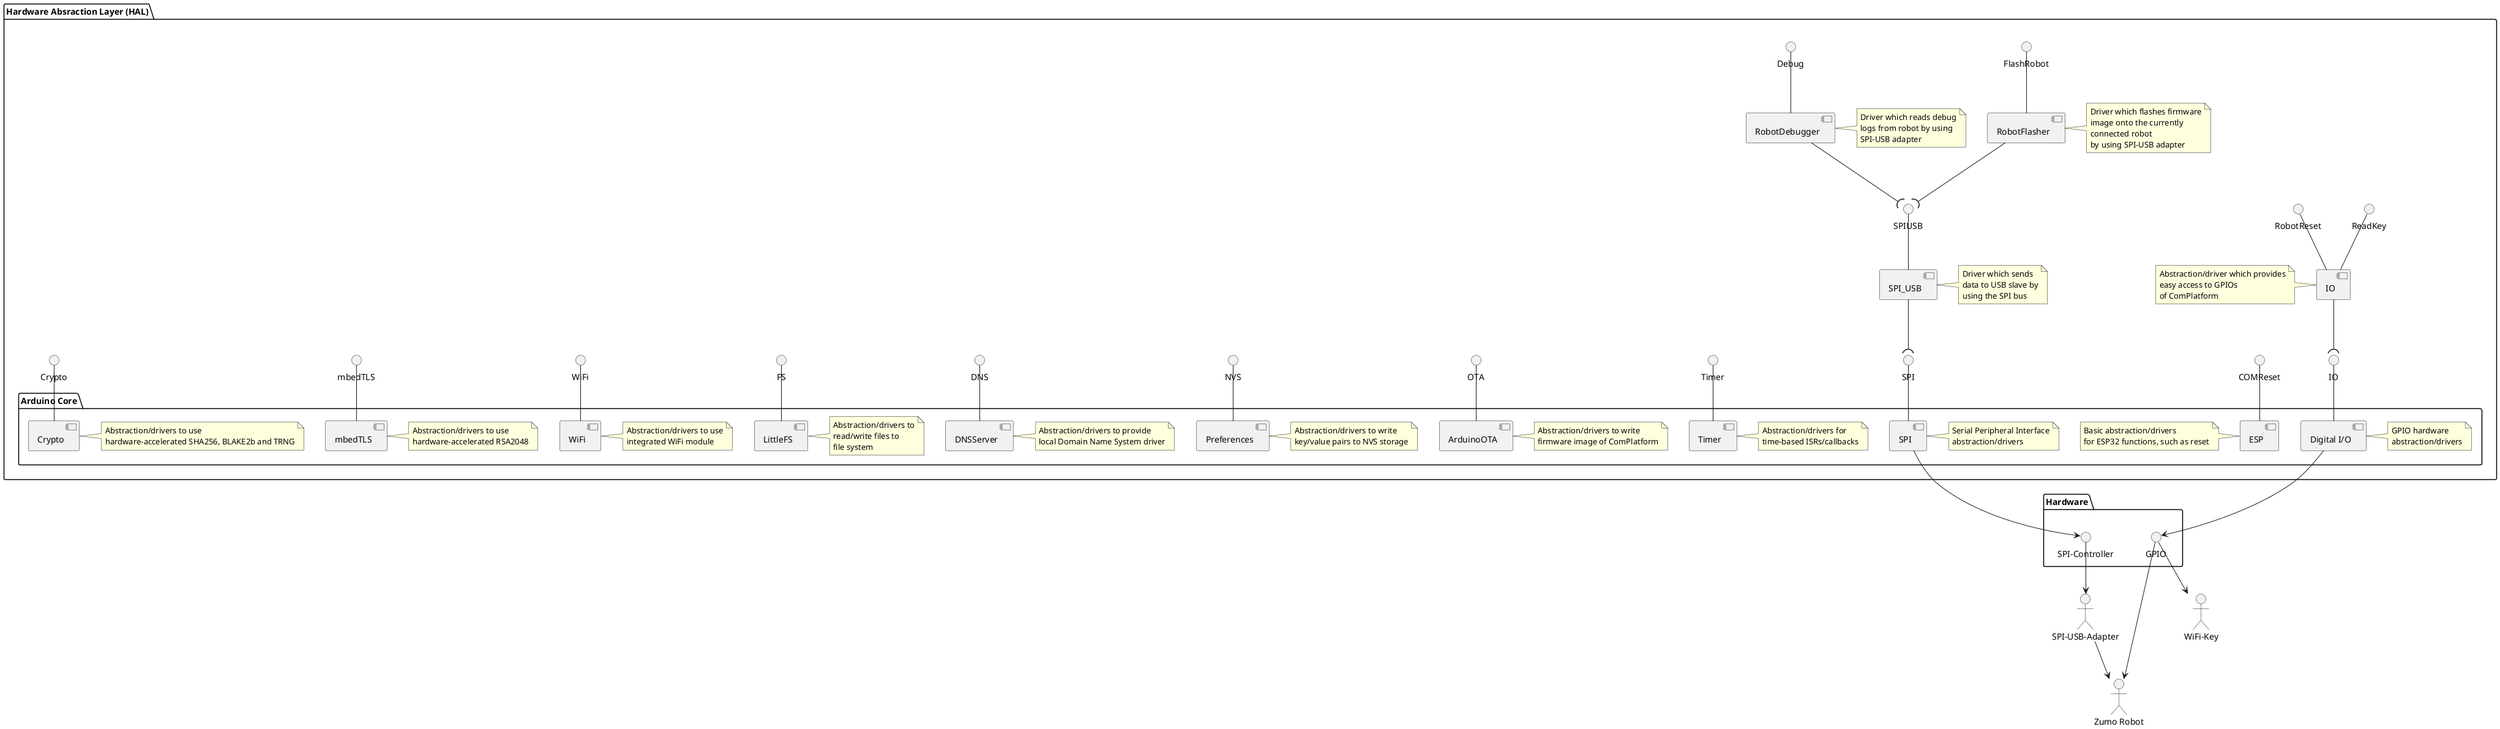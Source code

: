 @startuml
package "Hardware Absraction Layer (HAL)" {
    interface "Debug" as Debug
    interface "FlashRobot" as FlashRobot
    interface "RobotReset" as RobotReset
    interface "COMReset" as ComReset
    interface "ReadKey" as ReadKey
    interface "Crypto" as Crypto
    interface "mbedTLS" as mbedtls
    interface "WiFi" as WiFi
    interface "DNS" as DNS
    interface "OTA" as ota
    interface "FS" as FS
    interface "NVS" as nvshal
    interface "Timer" as timer

    interface "SPIUSB" as SPIUSB
    interface "IO" as IO
    interface "SPI" as SPI

    package "Arduino Core" {
        component "Crypto" as cryptohal
        component "mbedTLS" as mbedtlshal
        component "ESP" as esp
        component "WiFi" as wifihal
        component "LittleFS" as fshal
        component "Preferences" as preferences
        component "DNSServer" as dnsserver
        component "SPI" as spihal
        component "Digital I/O" as iohal
        component "ArduinoOTA" as arduinoota
        component "Timer" as timerhal

        note right of spihal : Serial Peripheral Interface\nabstraction/drivers
        note left of esp : Basic abstraction/drivers\nfor ESP32 functions, such as reset
        note right of iohal :  GPIO hardware\nabstraction/drivers
        note right of arduinoota: Abstraction/drivers to write\nfirmware image of ComPlatform
        note right of preferences : Abstraction/drivers to write\nkey/value pairs to NVS storage
        note right of wifihal: Abstraction/drivers to use\nintegrated WiFi module
        note right of cryptohal: Abstraction/drivers to use\nhardware-accelerated SHA256, BLAKE2b and TRNG
        note right of mbedtlshal : Abstraction/drivers to use\nhardware-accelerated RSA2048
        note right of dnsserver : Abstraction/drivers to provide\nlocal Domain Name System driver
        note right of fshal : Abstraction/drivers to\nread/write files to\nfile system
        note right of timerhal : Abstraction/drivers for\ntime-based ISRs/callbacks

        cryptohal -up- Crypto
        mbedtlshal -up- mbedtls
        wifihal -up- WiFi
        fshal -up- FS
        iohal -up- IO
        spihal -up- SPI
        dnsserver -up- DNS
        preferences -up- nvshal
        arduinoota -up- ota
        timerhal -up-timer
    }

    component "RobotFlasher" as zumoflasher
    component "RobotDebugger" as zumodebugger
    component "SPI_USB" as spiusbdriver
    component "IO" as io

    note right of spiusbdriver : Driver which sends\ndata to USB slave by\nusing the SPI bus
    note right of zumodebugger : Driver which reads debug\nlogs from robot by using\nSPI-USB adapter
    note right of zumoflasher : Driver which flashes firmware\nimage onto the currently\nconnected robot\nby using SPI-USB adapter
    note left of io : Abstraction/driver which provides\neasy access to GPIOs\nof ComPlatform

    zumodebugger -up- Debug
    zumoflasher -up- FlashRobot
    spiusbdriver -up- SPIUSB
    esp -up- ComReset
    io -up- RobotReset
    io -up- ReadKey

    zumoflasher -down-(SPIUSB
    spiusbdriver -down-(SPI
    zumodebugger -down-(SPIUSB
    io -down-(IO
}

package Hardware {
    interface "SPI-Controller" as spicontroller
    interface "GPIO" as gpio

    spihal --> spicontroller
    iohal --> gpio
}

"SPI-USB-Adapter" as usbadapter
"Zumo Robot" as zumorobot
"WiFi-Key" as hwwifikey

spicontroller --> usbadapter
usbadapter --> zumorobot
gpio --> zumorobot
gpio --> hwwifikey
@enduml
